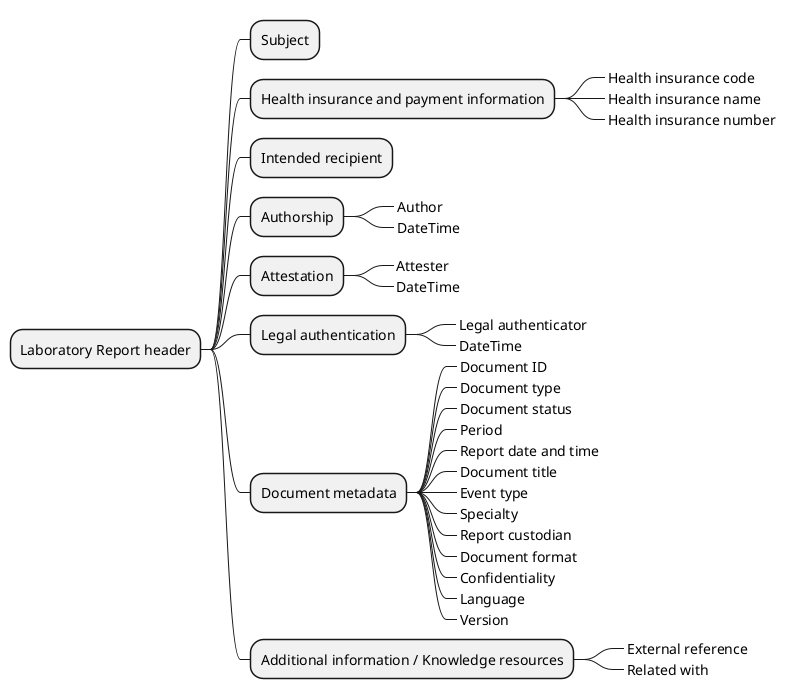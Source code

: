 @startmindmap
* Laboratory Report header
** Subject
/'    Shell we keep or not?
** Preferred Health Professional
'/
** Health insurance and payment information
***_ Health insurance code
***_ Health insurance name
***_ Health insurance number
** Intended recipient
** Authorship
***_ Author
***_ DateTime
** Attestation
***_ Attester
***_ DateTime
** Legal authentication
***_ Legal authenticator
***_ DateTime
** Document metadata
***_ Document ID
***_ Document type
***_ Document status
***_ Period
***_ Report date and time
***_ Document title
***_ Event type
***_ Specialty
***_ Report custodian
***_ Document format
***_ Confidentiality
***_ Language
***_ Version
** Additional information / Knowledge resources
***_ External reference
***_ Related with
@endmindmap